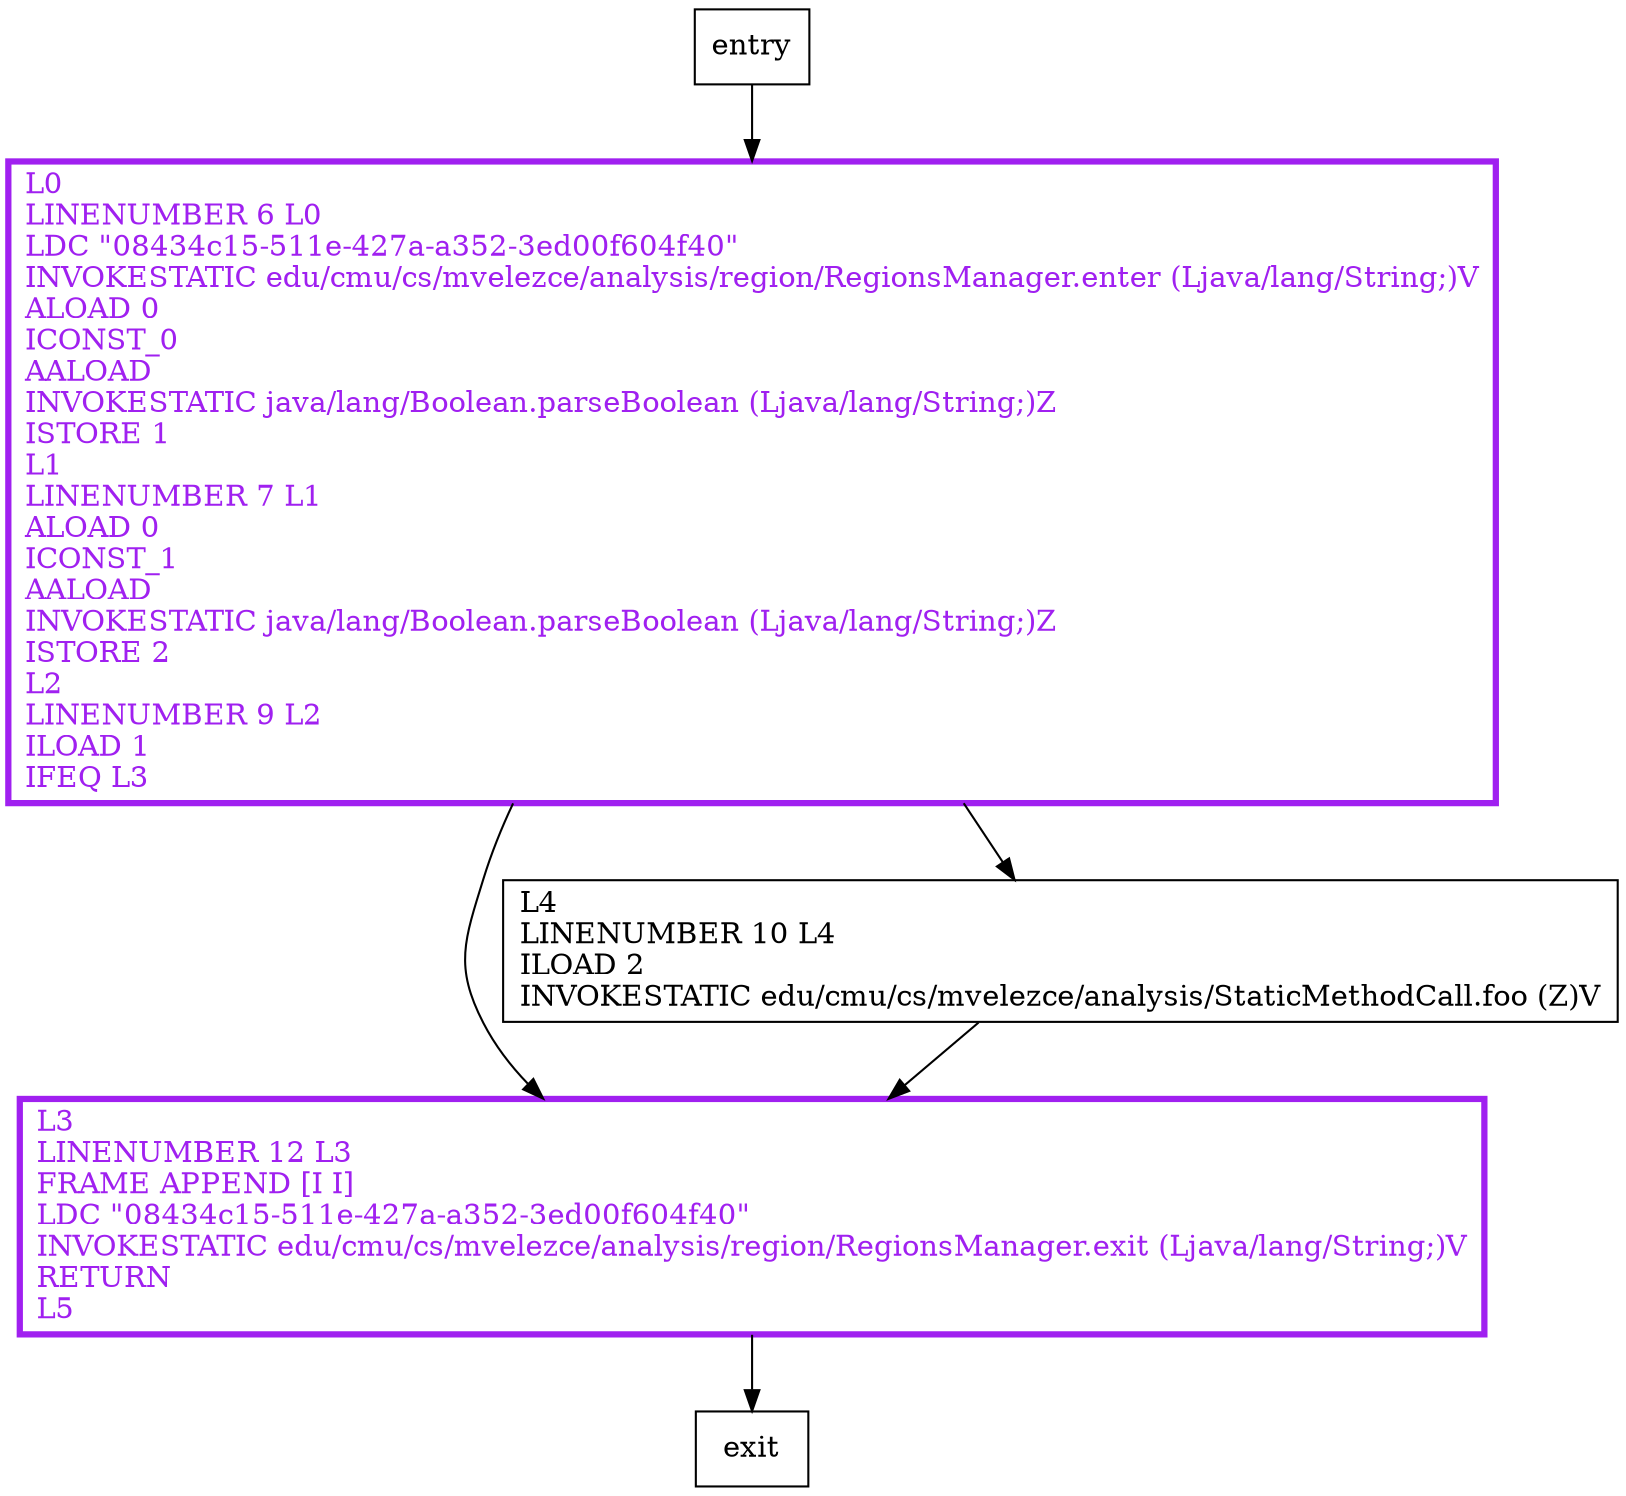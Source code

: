 digraph main {
node [shape=record];
111832087 [label="L0\lLINENUMBER 6 L0\lLDC \"08434c15-511e-427a-a352-3ed00f604f40\"\lINVOKESTATIC edu/cmu/cs/mvelezce/analysis/region/RegionsManager.enter (Ljava/lang/String;)V\lALOAD 0\lICONST_0\lAALOAD\lINVOKESTATIC java/lang/Boolean.parseBoolean (Ljava/lang/String;)Z\lISTORE 1\lL1\lLINENUMBER 7 L1\lALOAD 0\lICONST_1\lAALOAD\lINVOKESTATIC java/lang/Boolean.parseBoolean (Ljava/lang/String;)Z\lISTORE 2\lL2\lLINENUMBER 9 L2\lILOAD 1\lIFEQ L3\l"];
775199986 [label="L3\lLINENUMBER 12 L3\lFRAME APPEND [I I]\lLDC \"08434c15-511e-427a-a352-3ed00f604f40\"\lINVOKESTATIC edu/cmu/cs/mvelezce/analysis/region/RegionsManager.exit (Ljava/lang/String;)V\lRETURN\lL5\l"];
1196877260 [label="L4\lLINENUMBER 10 L4\lILOAD 2\lINVOKESTATIC edu/cmu/cs/mvelezce/analysis/StaticMethodCall.foo (Z)V\l"];
entry;
exit;
111832087 -> 775199986;
111832087 -> 1196877260;
entry -> 111832087;
775199986 -> exit;
1196877260 -> 775199986;
111832087[fontcolor="purple", penwidth=3, color="purple"];
775199986[fontcolor="purple", penwidth=3, color="purple"];
}
